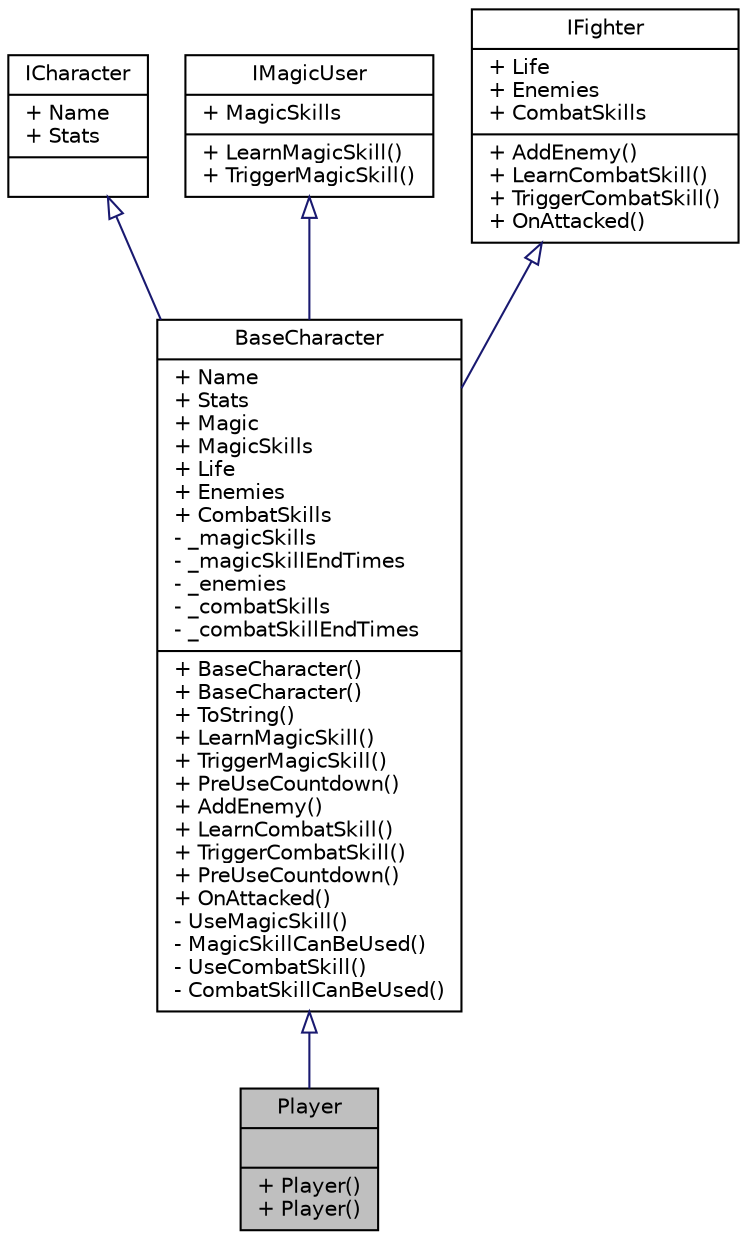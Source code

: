 digraph "Player"
{
 // INTERACTIVE_SVG=YES
  edge [fontname="Helvetica",fontsize="10",labelfontname="Helvetica",labelfontsize="10"];
  node [fontname="Helvetica",fontsize="10",shape=record];
  Node1 [label="{Player\n||+ Player()\l+ Player()\l}",height=0.2,width=0.4,color="black", fillcolor="grey75", style="filled" fontcolor="black"];
  Node2 -> Node1 [dir="back",color="midnightblue",fontsize="10",style="solid",arrowtail="onormal",fontname="Helvetica"];
  Node2 [label="{BaseCharacter\n|+ Name\l+ Stats\l+ Magic\l+ MagicSkills\l+ Life\l+ Enemies\l+ CombatSkills\l- _magicSkills\l- _magicSkillEndTimes\l- _enemies\l- _combatSkills\l- _combatSkillEndTimes\l|+ BaseCharacter()\l+ BaseCharacter()\l+ ToString()\l+ LearnMagicSkill()\l+ TriggerMagicSkill()\l+ PreUseCountdown()\l+ AddEnemy()\l+ LearnCombatSkill()\l+ TriggerCombatSkill()\l+ PreUseCountdown()\l+ OnAttacked()\l- UseMagicSkill()\l- MagicSkillCanBeUsed()\l- UseCombatSkill()\l- CombatSkillCanBeUsed()\l}",height=0.2,width=0.4,color="black", fillcolor="white", style="filled",URL="$d9/d5c/class_action_rpg_kit_1_1_character_1_1_base_character.xhtml",tooltip="Base implementation of a Character."];
  Node3 -> Node2 [dir="back",color="midnightblue",fontsize="10",style="solid",arrowtail="onormal",fontname="Helvetica"];
  Node3 [label="{ICharacter\n|+ Name\l+ Stats\l|}",height=0.2,width=0.4,color="black", fillcolor="white", style="filled",URL="$d2/df8/interface_action_rpg_kit_1_1_character_1_1_i_character.xhtml",tooltip="Characters populate the game world. They are defined by Stats."];
  Node4 -> Node2 [dir="back",color="midnightblue",fontsize="10",style="solid",arrowtail="onormal",fontname="Helvetica"];
  Node4 [label="{IMagicUser\n|+ MagicSkills\l|+ LearnMagicSkill()\l+ TriggerMagicSkill()\l}",height=0.2,width=0.4,color="black", fillcolor="white", style="filled",URL="$dd/db0/interface_action_rpg_kit_1_1_character_1_1_i_magic_user.xhtml",tooltip="Character can use Magic."];
  Node5 -> Node2 [dir="back",color="midnightblue",fontsize="10",style="solid",arrowtail="onormal",fontname="Helvetica"];
  Node5 [label="{IFighter\n|+ Life\l+ Enemies\l+ CombatSkills\l|+ AddEnemy()\l+ LearnCombatSkill()\l+ TriggerCombatSkill()\l+ OnAttacked()\l}",height=0.2,width=0.4,color="black", fillcolor="white", style="filled",URL="$df/d5e/interface_action_rpg_kit_1_1_character_1_1_i_fighter.xhtml",tooltip="Character can fight."];
}
